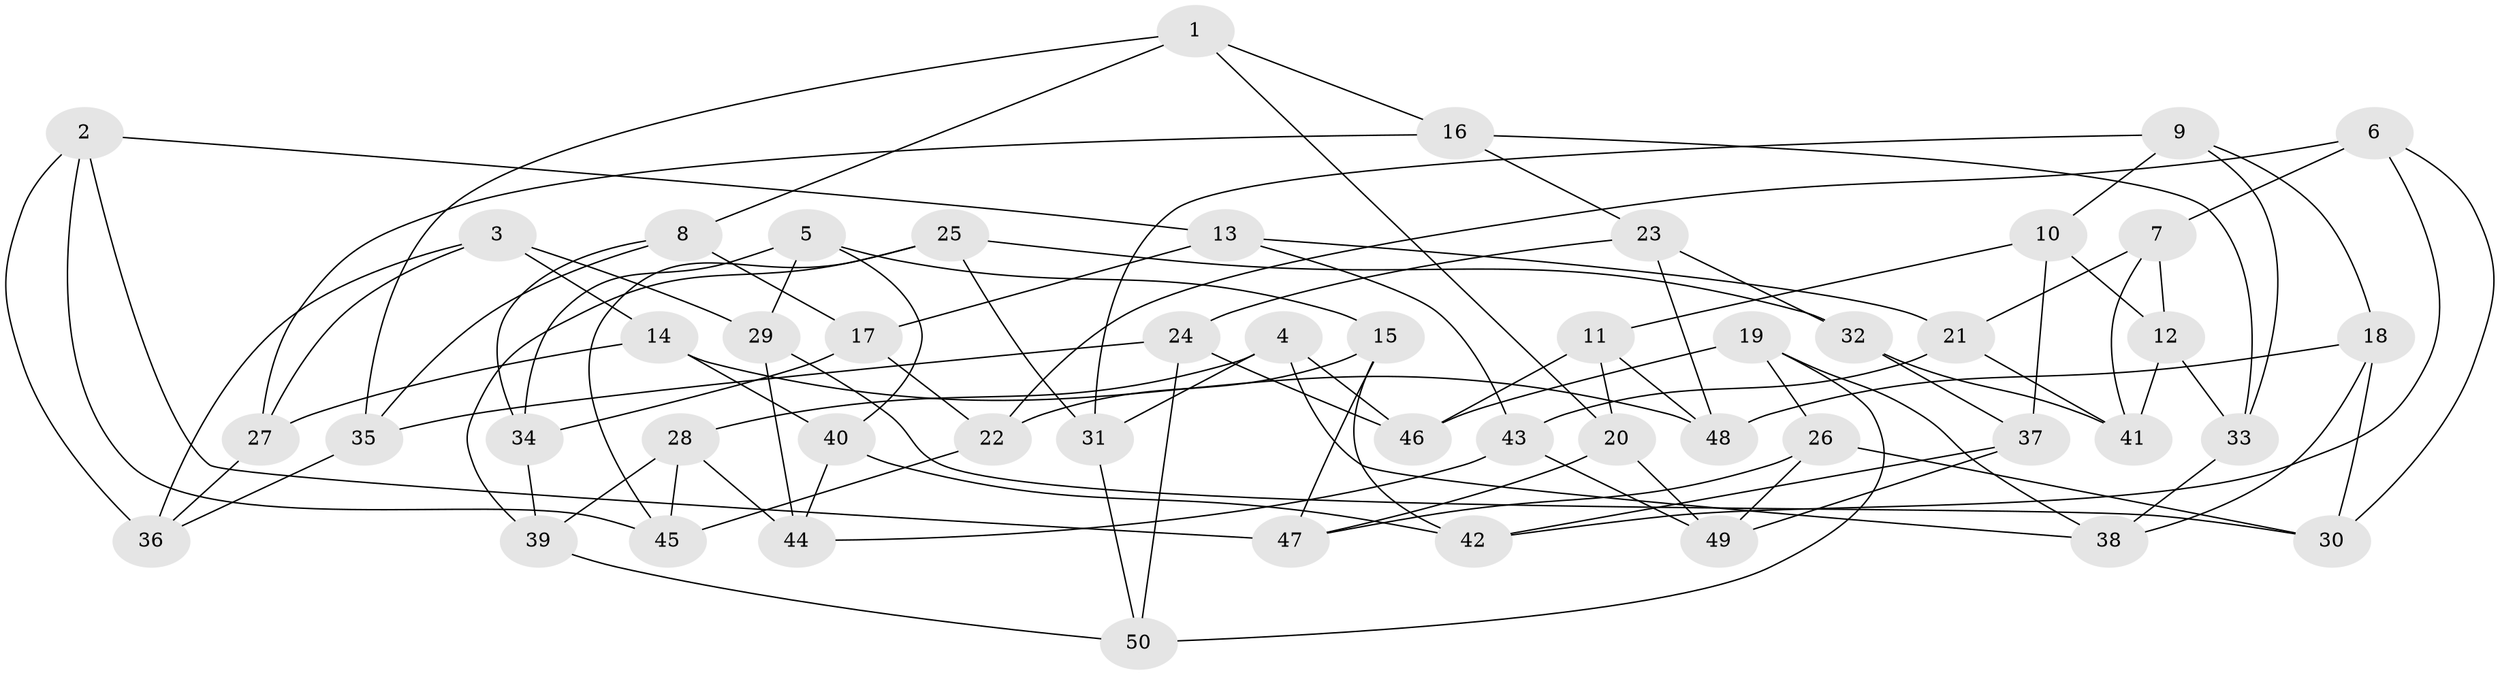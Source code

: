 // coarse degree distribution, {6: 0.26666666666666666, 5: 0.36666666666666664, 3: 0.03333333333333333, 4: 0.3333333333333333}
// Generated by graph-tools (version 1.1) at 2025/24/03/03/25 07:24:24]
// undirected, 50 vertices, 100 edges
graph export_dot {
graph [start="1"]
  node [color=gray90,style=filled];
  1;
  2;
  3;
  4;
  5;
  6;
  7;
  8;
  9;
  10;
  11;
  12;
  13;
  14;
  15;
  16;
  17;
  18;
  19;
  20;
  21;
  22;
  23;
  24;
  25;
  26;
  27;
  28;
  29;
  30;
  31;
  32;
  33;
  34;
  35;
  36;
  37;
  38;
  39;
  40;
  41;
  42;
  43;
  44;
  45;
  46;
  47;
  48;
  49;
  50;
  1 -- 35;
  1 -- 8;
  1 -- 20;
  1 -- 16;
  2 -- 45;
  2 -- 47;
  2 -- 36;
  2 -- 13;
  3 -- 14;
  3 -- 27;
  3 -- 29;
  3 -- 36;
  4 -- 46;
  4 -- 31;
  4 -- 28;
  4 -- 38;
  5 -- 15;
  5 -- 29;
  5 -- 34;
  5 -- 40;
  6 -- 42;
  6 -- 7;
  6 -- 22;
  6 -- 30;
  7 -- 12;
  7 -- 41;
  7 -- 21;
  8 -- 17;
  8 -- 35;
  8 -- 34;
  9 -- 18;
  9 -- 31;
  9 -- 10;
  9 -- 33;
  10 -- 11;
  10 -- 37;
  10 -- 12;
  11 -- 20;
  11 -- 46;
  11 -- 48;
  12 -- 41;
  12 -- 33;
  13 -- 21;
  13 -- 17;
  13 -- 43;
  14 -- 48;
  14 -- 27;
  14 -- 40;
  15 -- 47;
  15 -- 22;
  15 -- 42;
  16 -- 27;
  16 -- 33;
  16 -- 23;
  17 -- 34;
  17 -- 22;
  18 -- 48;
  18 -- 38;
  18 -- 30;
  19 -- 50;
  19 -- 38;
  19 -- 26;
  19 -- 46;
  20 -- 47;
  20 -- 49;
  21 -- 43;
  21 -- 41;
  22 -- 45;
  23 -- 32;
  23 -- 48;
  23 -- 24;
  24 -- 46;
  24 -- 50;
  24 -- 35;
  25 -- 39;
  25 -- 31;
  25 -- 45;
  25 -- 32;
  26 -- 49;
  26 -- 30;
  26 -- 47;
  27 -- 36;
  28 -- 45;
  28 -- 44;
  28 -- 39;
  29 -- 44;
  29 -- 30;
  31 -- 50;
  32 -- 37;
  32 -- 41;
  33 -- 38;
  34 -- 39;
  35 -- 36;
  37 -- 42;
  37 -- 49;
  39 -- 50;
  40 -- 44;
  40 -- 42;
  43 -- 49;
  43 -- 44;
}
